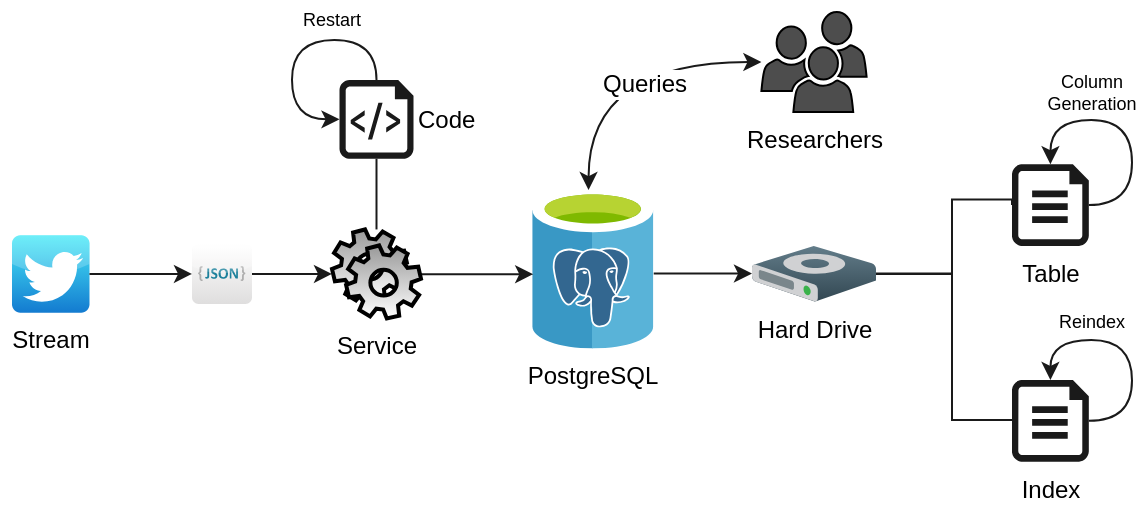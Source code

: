 <mxfile version="12.6.5" type="device"><diagram id="xy1vlshe_9QVm7lLUL3N" name="Page-1"><mxGraphModel dx="738" dy="490" grid="1" gridSize="10" guides="1" tooltips="1" connect="1" arrows="1" fold="1" page="1" pageScale="1" pageWidth="850" pageHeight="1100" math="0" shadow="0"><root><mxCell id="0"/><mxCell id="1" parent="0"/><mxCell id="34NzjU7K_ZNn48QP5nzR-44" style="edgeStyle=orthogonalEdgeStyle;rounded=0;orthogonalLoop=1;jettySize=auto;html=1;endArrow=classic;endFill=1;strokeColor=#1A1A1A;fillColor=#4D4D4D;" edge="1" parent="1" source="34NzjU7K_ZNn48QP5nzR-49" target="34NzjU7K_ZNn48QP5nzR-43"><mxGeometry relative="1" as="geometry"/></mxCell><mxCell id="34NzjU7K_ZNn48QP5nzR-26" value="Stream" style="dashed=0;outlineConnect=0;html=1;align=center;labelPosition=center;verticalLabelPosition=bottom;verticalAlign=top;shape=mxgraph.webicons.twitter;fillColor=#49EAF7;gradientColor=#137BD0;rounded=1;shadow=0;strokeColor=#000000;strokeWidth=11;aspect=fixed;" vertex="1" parent="1"><mxGeometry x="40" y="117.6" width="38.75" height="38.75" as="geometry"/></mxCell><mxCell id="34NzjU7K_ZNn48QP5nzR-39" style="edgeStyle=orthogonalEdgeStyle;rounded=0;orthogonalLoop=1;jettySize=auto;html=1;entryX=0;entryY=0.5;entryDx=0;entryDy=0;entryPerimeter=0;strokeColor=#1A1A1A;fillColor=#4D4D4D;endArrow=none;endFill=0;" edge="1" parent="1" source="34NzjU7K_ZNn48QP5nzR-31" target="34NzjU7K_ZNn48QP5nzR-38"><mxGeometry relative="1" as="geometry"><Array as="points"><mxPoint x="510" y="137"/><mxPoint x="510" y="210"/><mxPoint x="540" y="210"/></Array></mxGeometry></mxCell><mxCell id="34NzjU7K_ZNn48QP5nzR-31" value="Hard Drive" style="shadow=0;dashed=0;html=1;labelPosition=center;verticalLabelPosition=bottom;verticalAlign=top;align=center;outlineConnect=0;shape=mxgraph.veeam.3d.hard_drive;fillColor=#637D8A;gradientColor=#324752;strokeColor=none;rounded=1;" vertex="1" parent="1"><mxGeometry x="410" y="122.97" width="62" height="28" as="geometry"/></mxCell><mxCell id="34NzjU7K_ZNn48QP5nzR-40" style="edgeStyle=orthogonalEdgeStyle;rounded=0;orthogonalLoop=1;jettySize=auto;html=1;exitX=0;exitY=0.5;exitDx=0;exitDy=0;exitPerimeter=0;endArrow=none;endFill=0;strokeColor=#1A1A1A;fillColor=#4D4D4D;" edge="1" parent="1" source="34NzjU7K_ZNn48QP5nzR-35" target="34NzjU7K_ZNn48QP5nzR-31"><mxGeometry relative="1" as="geometry"><Array as="points"><mxPoint x="540" y="99.72"/><mxPoint x="510" y="99.72"/><mxPoint x="510" y="136.72"/></Array></mxGeometry></mxCell><mxCell id="34NzjU7K_ZNn48QP5nzR-35" value="Table" style="aspect=fixed;pointerEvents=1;shadow=0;dashed=0;html=1;strokeColor=none;labelPosition=center;verticalLabelPosition=bottom;verticalAlign=top;align=center;fillColor=#1A1A1A;shape=mxgraph.azure.file;rounded=1;" vertex="1" parent="1"><mxGeometry x="540" y="82.11" width="38.41" height="40.86" as="geometry"/></mxCell><mxCell id="34NzjU7K_ZNn48QP5nzR-41" style="edgeStyle=orthogonalEdgeStyle;rounded=0;orthogonalLoop=1;jettySize=auto;html=1;endArrow=classic;endFill=1;strokeColor=#1A1A1A;fillColor=#4D4D4D;exitX=1.001;exitY=0.532;exitDx=0;exitDy=0;exitPerimeter=0;" edge="1" parent="1" source="34NzjU7K_ZNn48QP5nzR-37" target="34NzjU7K_ZNn48QP5nzR-31"><mxGeometry relative="1" as="geometry"><Array as="points"><mxPoint x="390" y="136.72"/><mxPoint x="390" y="136.72"/></Array></mxGeometry></mxCell><mxCell id="34NzjU7K_ZNn48QP5nzR-37" value="PostgreSQL" style="aspect=fixed;html=1;points=[];align=center;image;fontSize=12;image=img/lib/mscae/Azure_Database_for_PostgreSQL_servers.svg;rounded=1;shadow=0;strokeColor=#000000;strokeWidth=11;fillColor=none;" vertex="1" parent="1"><mxGeometry x="300" y="94.22" width="60.8" height="80" as="geometry"/></mxCell><mxCell id="34NzjU7K_ZNn48QP5nzR-38" value="Index" style="aspect=fixed;pointerEvents=1;shadow=0;dashed=0;html=1;strokeColor=none;labelPosition=center;verticalLabelPosition=bottom;verticalAlign=top;align=center;fillColor=#1A1A1A;shape=mxgraph.azure.file;rounded=1;" vertex="1" parent="1"><mxGeometry x="540" y="190" width="38.41" height="40.86" as="geometry"/></mxCell><mxCell id="34NzjU7K_ZNn48QP5nzR-42" value="Code" style="aspect=fixed;pointerEvents=1;shadow=0;dashed=0;html=1;strokeColor=none;labelPosition=right;verticalLabelPosition=middle;verticalAlign=middle;align=left;fillColor=#1A1A1A;shape=mxgraph.azure.script_file;rounded=1;" vertex="1" parent="1"><mxGeometry x="203.75" y="40" width="37" height="39.36" as="geometry"/></mxCell><mxCell id="34NzjU7K_ZNn48QP5nzR-45" style="edgeStyle=orthogonalEdgeStyle;rounded=0;orthogonalLoop=1;jettySize=auto;html=1;entryX=0.01;entryY=0.536;entryDx=0;entryDy=0;entryPerimeter=0;endArrow=classic;endFill=1;strokeColor=#1A1A1A;fillColor=#4D4D4D;" edge="1" parent="1" source="34NzjU7K_ZNn48QP5nzR-43" target="34NzjU7K_ZNn48QP5nzR-37"><mxGeometry relative="1" as="geometry"><Array as="points"><mxPoint x="272" y="136.72"/></Array></mxGeometry></mxCell><mxCell id="34NzjU7K_ZNn48QP5nzR-46" style="edgeStyle=orthogonalEdgeStyle;rounded=0;orthogonalLoop=1;jettySize=auto;html=1;entryX=0.5;entryY=1;entryDx=0;entryDy=0;entryPerimeter=0;endArrow=none;endFill=0;strokeColor=#1A1A1A;fillColor=#4D4D4D;" edge="1" parent="1" source="34NzjU7K_ZNn48QP5nzR-43" target="34NzjU7K_ZNn48QP5nzR-42"><mxGeometry relative="1" as="geometry"/></mxCell><mxCell id="34NzjU7K_ZNn48QP5nzR-43" value="Service" style="shape=mxgraph.bpmn.service_task;html=1;outlineConnect=0;rounded=1;shadow=0;strokeColor=#000000;strokeWidth=2;fillColor=#999999;aspect=fixed;gradientColor=#ffffff;labelPosition=center;verticalLabelPosition=bottom;align=center;verticalAlign=top;" vertex="1" parent="1"><mxGeometry x="200" y="114.72" width="44.5" height="44.5" as="geometry"/></mxCell><mxCell id="34NzjU7K_ZNn48QP5nzR-49" value="" style="dashed=0;outlineConnect=0;html=1;align=center;labelPosition=center;verticalLabelPosition=bottom;verticalAlign=top;shape=mxgraph.webicons.json_2;gradientColor=#DFDEDE;rounded=1;shadow=0;strokeColor=#000000;strokeWidth=2;aspect=fixed;" vertex="1" parent="1"><mxGeometry x="130" y="121.97" width="30" height="30" as="geometry"/></mxCell><mxCell id="34NzjU7K_ZNn48QP5nzR-50" style="edgeStyle=orthogonalEdgeStyle;rounded=0;orthogonalLoop=1;jettySize=auto;html=1;endArrow=classic;endFill=1;strokeColor=#1A1A1A;fillColor=#4D4D4D;" edge="1" parent="1" source="34NzjU7K_ZNn48QP5nzR-26" target="34NzjU7K_ZNn48QP5nzR-49"><mxGeometry relative="1" as="geometry"><mxPoint x="138.75" y="139.892" as="sourcePoint"/><mxPoint x="200" y="136.996" as="targetPoint"/></mxGeometry></mxCell><mxCell id="34NzjU7K_ZNn48QP5nzR-51" style="edgeStyle=orthogonalEdgeStyle;orthogonalLoop=1;jettySize=auto;html=1;exitX=0.5;exitY=0;exitDx=0;exitDy=0;exitPerimeter=0;entryX=0;entryY=0.5;entryDx=0;entryDy=0;entryPerimeter=0;endArrow=classic;endFill=1;strokeColor=#1A1A1A;fillColor=#4D4D4D;curved=1;" edge="1" parent="1" source="34NzjU7K_ZNn48QP5nzR-42" target="34NzjU7K_ZNn48QP5nzR-42"><mxGeometry relative="1" as="geometry"><Array as="points"><mxPoint x="222" y="20"/><mxPoint x="180" y="20"/><mxPoint x="180" y="60"/></Array></mxGeometry></mxCell><mxCell id="34NzjU7K_ZNn48QP5nzR-52" value="Restart" style="text;html=1;strokeColor=none;fillColor=none;align=center;verticalAlign=middle;whiteSpace=wrap;rounded=0;shadow=0;fontSize=9;" vertex="1" parent="1"><mxGeometry x="180" width="40" height="20" as="geometry"/></mxCell><mxCell id="34NzjU7K_ZNn48QP5nzR-53" style="edgeStyle=orthogonalEdgeStyle;curved=1;orthogonalLoop=1;jettySize=auto;html=1;exitX=1;exitY=0.5;exitDx=0;exitDy=0;exitPerimeter=0;entryX=0.5;entryY=0;entryDx=0;entryDy=0;entryPerimeter=0;endArrow=classic;endFill=1;strokeColor=#1A1A1A;fillColor=#4D4D4D;fontSize=9;" edge="1" parent="1" source="34NzjU7K_ZNn48QP5nzR-35" target="34NzjU7K_ZNn48QP5nzR-35"><mxGeometry relative="1" as="geometry"><Array as="points"><mxPoint x="600" y="103"/><mxPoint x="600" y="60"/><mxPoint x="559" y="60"/></Array></mxGeometry></mxCell><mxCell id="34NzjU7K_ZNn48QP5nzR-54" value="Column Generation" style="text;html=1;strokeColor=none;fillColor=none;align=center;verticalAlign=middle;whiteSpace=wrap;rounded=0;shadow=0;fontSize=9;" vertex="1" parent="1"><mxGeometry x="560" y="36" width="40" height="20" as="geometry"/></mxCell><mxCell id="34NzjU7K_ZNn48QP5nzR-57" style="edgeStyle=orthogonalEdgeStyle;curved=1;orthogonalLoop=1;jettySize=auto;html=1;exitX=1;exitY=0.5;exitDx=0;exitDy=0;exitPerimeter=0;entryX=0.5;entryY=0;entryDx=0;entryDy=0;entryPerimeter=0;endArrow=classic;endFill=1;strokeColor=#1A1A1A;fillColor=#4D4D4D;fontSize=9;" edge="1" parent="1" source="34NzjU7K_ZNn48QP5nzR-38" target="34NzjU7K_ZNn48QP5nzR-38"><mxGeometry relative="1" as="geometry"><Array as="points"><mxPoint x="600" y="210"/><mxPoint x="600" y="170"/><mxPoint x="559" y="170"/></Array></mxGeometry></mxCell><mxCell id="34NzjU7K_ZNn48QP5nzR-58" value="Reindex" style="text;html=1;strokeColor=none;fillColor=none;align=center;verticalAlign=middle;whiteSpace=wrap;rounded=0;shadow=0;fontSize=9;" vertex="1" parent="1"><mxGeometry x="560" y="150.97" width="40" height="20" as="geometry"/></mxCell><mxCell id="34NzjU7K_ZNn48QP5nzR-62" style="edgeStyle=orthogonalEdgeStyle;curved=1;orthogonalLoop=1;jettySize=auto;html=1;entryX=0.465;entryY=0.01;entryDx=0;entryDy=0;entryPerimeter=0;endArrow=classic;endFill=1;strokeColor=#1A1A1A;fillColor=#4D4D4D;fontSize=12;startArrow=classic;startFill=1;" edge="1" parent="1" source="34NzjU7K_ZNn48QP5nzR-60" target="34NzjU7K_ZNn48QP5nzR-37"><mxGeometry relative="1" as="geometry"/></mxCell><mxCell id="34NzjU7K_ZNn48QP5nzR-65" value="Queries" style="text;html=1;align=center;verticalAlign=middle;resizable=0;points=[];labelBackgroundColor=#ffffff;fontSize=12;" vertex="1" connectable="0" parent="34NzjU7K_ZNn48QP5nzR-62"><mxGeometry x="-0.223" y="11" relative="1" as="geometry"><mxPoint as="offset"/></mxGeometry></mxCell><mxCell id="34NzjU7K_ZNn48QP5nzR-60" value="Researchers" style="pointerEvents=1;shadow=0;dashed=0;html=1;strokeColor=#000000;labelPosition=center;verticalLabelPosition=bottom;verticalAlign=top;outlineConnect=0;align=center;shape=mxgraph.office.users.users;fillColor=#4D4D4D;rounded=1;fontSize=12;gradientColor=none;" vertex="1" parent="1"><mxGeometry x="414.7" y="6" width="52.6" height="50" as="geometry"/></mxCell></root></mxGraphModel></diagram></mxfile>
